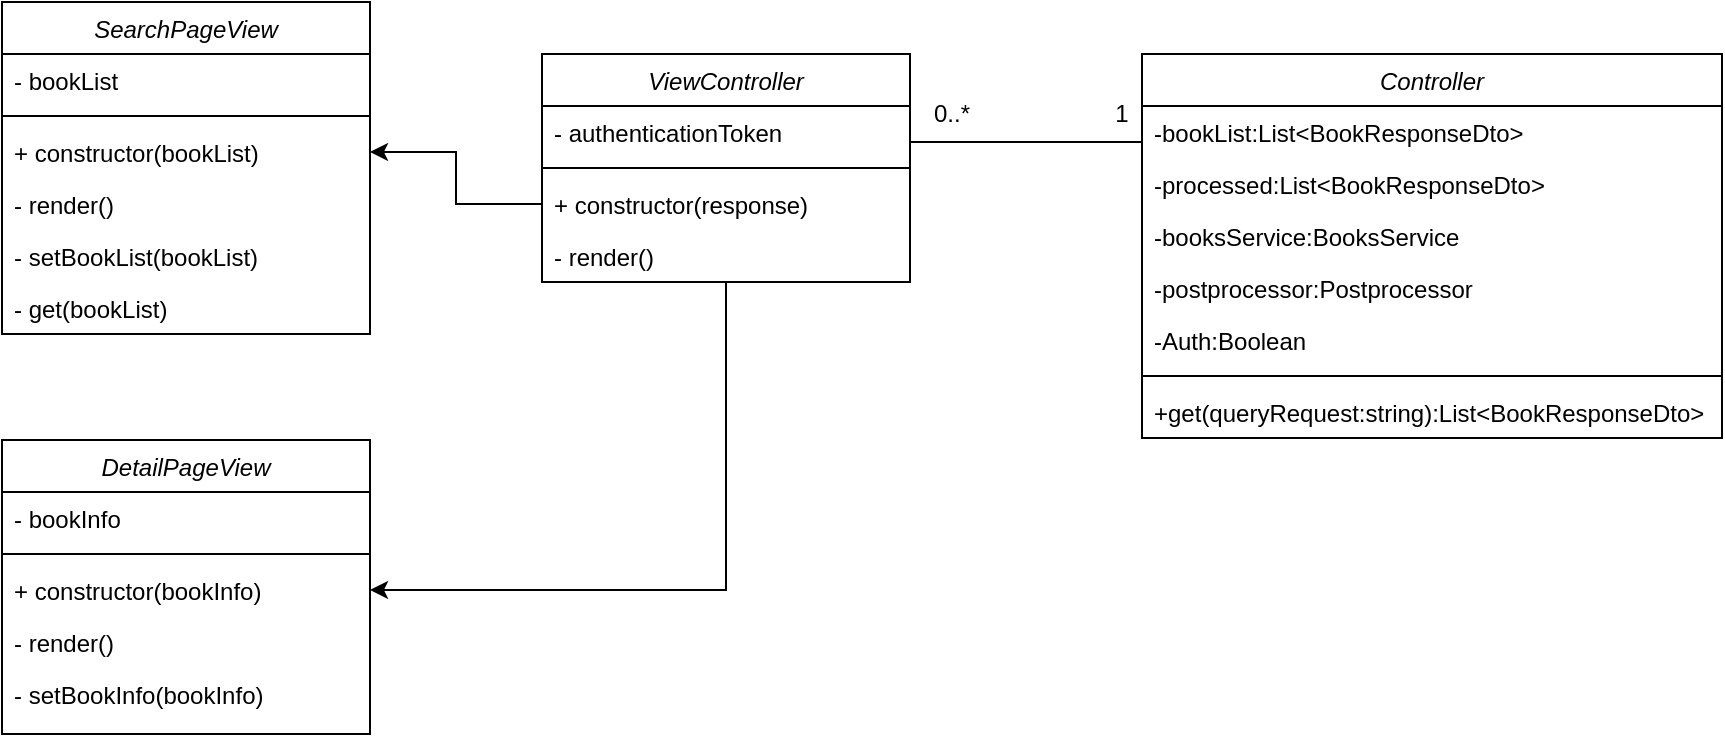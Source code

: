 <?xml version="1.0" encoding="UTF-8"?>
<mxfile version="14.6.12" type="google">
  <diagram id="C5RBs43oDa-KdzZeNtuy" name="Page-1">
    <mxGraphModel dx="1826" dy="1174" grid="1" gridSize="10" guides="1" tooltips="1" connect="1" arrows="1" fold="1" page="1" pageScale="1" pageWidth="827" pageHeight="1169" math="0" shadow="0">
      <root>
        <mxCell id="WIyWlLk6GJQsqaUBKTNV-0" />
        <mxCell id="WIyWlLk6GJQsqaUBKTNV-1" parent="WIyWlLk6GJQsqaUBKTNV-0" />
        <mxCell id="rIcRkJEfpDPE-DKYKapH-11" style="edgeStyle=orthogonalEdgeStyle;rounded=0;orthogonalLoop=1;jettySize=auto;html=1;entryX=1;entryY=0.5;entryDx=0;entryDy=0;exitX=0.5;exitY=1;exitDx=0;exitDy=0;" parent="WIyWlLk6GJQsqaUBKTNV-1" source="KyIwPCERVtKZh0uVxA03-13" target="rIcRkJEfpDPE-DKYKapH-8" edge="1">
          <mxGeometry relative="1" as="geometry">
            <mxPoint x="101.08" y="233.012" as="sourcePoint" />
          </mxGeometry>
        </mxCell>
        <mxCell id="zkfFHV4jXpPFQw0GAbJ--0" value="Controller" style="swimlane;fontStyle=2;align=center;verticalAlign=top;childLayout=stackLayout;horizontal=1;startSize=26;horizontalStack=0;resizeParent=1;resizeLast=0;collapsible=1;marginBottom=0;rounded=0;shadow=0;strokeWidth=1;" parent="WIyWlLk6GJQsqaUBKTNV-1" vertex="1">
          <mxGeometry x="310" y="120" width="290" height="192" as="geometry">
            <mxRectangle x="230" y="140" width="160" height="26" as="alternateBounds" />
          </mxGeometry>
        </mxCell>
        <mxCell id="KyIwPCERVtKZh0uVxA03-4" value="-bookList:List&lt;BookResponseDto&gt;&#xa;" style="text;align=left;verticalAlign=top;spacingLeft=4;spacingRight=4;overflow=hidden;rotatable=0;points=[[0,0.5],[1,0.5]];portConstraint=eastwest;" parent="zkfFHV4jXpPFQw0GAbJ--0" vertex="1">
          <mxGeometry y="26" width="290" height="26" as="geometry" />
        </mxCell>
        <mxCell id="KyIwPCERVtKZh0uVxA03-7" value="-processed:List&lt;BookResponseDto&gt;&#xa;" style="text;align=left;verticalAlign=top;spacingLeft=4;spacingRight=4;overflow=hidden;rotatable=0;points=[[0,0.5],[1,0.5]];portConstraint=eastwest;" parent="zkfFHV4jXpPFQw0GAbJ--0" vertex="1">
          <mxGeometry y="52" width="290" height="26" as="geometry" />
        </mxCell>
        <mxCell id="TJAdjBnr4JNYetZfP2Mc-32" value="-booksService:BooksService&#xa;" style="text;align=left;verticalAlign=top;spacingLeft=4;spacingRight=4;overflow=hidden;rotatable=0;points=[[0,0.5],[1,0.5]];portConstraint=eastwest;" parent="zkfFHV4jXpPFQw0GAbJ--0" vertex="1">
          <mxGeometry y="78" width="290" height="26" as="geometry" />
        </mxCell>
        <mxCell id="TJAdjBnr4JNYetZfP2Mc-33" value="-postprocessor:Postprocessor&#xa;" style="text;align=left;verticalAlign=top;spacingLeft=4;spacingRight=4;overflow=hidden;rotatable=0;points=[[0,0.5],[1,0.5]];portConstraint=eastwest;" parent="zkfFHV4jXpPFQw0GAbJ--0" vertex="1">
          <mxGeometry y="104" width="290" height="26" as="geometry" />
        </mxCell>
        <mxCell id="Cd2y-sdAbBTNfxTbk6kR-6" value="-Auth:Boolean&#xa;" style="text;align=left;verticalAlign=top;spacingLeft=4;spacingRight=4;overflow=hidden;rotatable=0;points=[[0,0.5],[1,0.5]];portConstraint=eastwest;" parent="zkfFHV4jXpPFQw0GAbJ--0" vertex="1">
          <mxGeometry y="130" width="290" height="26" as="geometry" />
        </mxCell>
        <mxCell id="zkfFHV4jXpPFQw0GAbJ--4" value="" style="line;html=1;strokeWidth=1;align=left;verticalAlign=middle;spacingTop=-1;spacingLeft=3;spacingRight=3;rotatable=0;labelPosition=right;points=[];portConstraint=eastwest;" parent="zkfFHV4jXpPFQw0GAbJ--0" vertex="1">
          <mxGeometry y="156" width="290" height="10" as="geometry" />
        </mxCell>
        <mxCell id="zkfFHV4jXpPFQw0GAbJ--5" value="+get(queryRequest:string):List&lt;BookResponseDto&gt;" style="text;align=left;verticalAlign=top;spacingLeft=4;spacingRight=4;overflow=hidden;rotatable=0;points=[[0,0.5],[1,0.5]];portConstraint=eastwest;" parent="zkfFHV4jXpPFQw0GAbJ--0" vertex="1">
          <mxGeometry y="166" width="290" height="26" as="geometry" />
        </mxCell>
        <mxCell id="KyIwPCERVtKZh0uVxA03-12" value="1" style="text;html=1;strokeColor=none;fillColor=none;align=center;verticalAlign=middle;whiteSpace=wrap;rounded=0;" parent="WIyWlLk6GJQsqaUBKTNV-1" vertex="1">
          <mxGeometry x="290" y="140" width="20" height="20" as="geometry" />
        </mxCell>
        <mxCell id="KyIwPCERVtKZh0uVxA03-13" value="ViewController" style="swimlane;fontStyle=2;align=center;verticalAlign=top;childLayout=stackLayout;horizontal=1;startSize=26;horizontalStack=0;resizeParent=1;resizeLast=0;collapsible=1;marginBottom=0;rounded=0;shadow=0;strokeWidth=1;" parent="WIyWlLk6GJQsqaUBKTNV-1" vertex="1">
          <mxGeometry x="10" y="120" width="184" height="114" as="geometry">
            <mxRectangle x="230" y="140" width="160" height="26" as="alternateBounds" />
          </mxGeometry>
        </mxCell>
        <mxCell id="WxyLka3byEOhRRzZj3TD-8" value="- authenticationToken&#xa;" style="text;align=left;verticalAlign=top;spacingLeft=4;spacingRight=4;overflow=hidden;rotatable=0;points=[[0,0.5],[1,0.5]];portConstraint=eastwest;" parent="KyIwPCERVtKZh0uVxA03-13" vertex="1">
          <mxGeometry y="26" width="184" height="26" as="geometry" />
        </mxCell>
        <mxCell id="KyIwPCERVtKZh0uVxA03-16" value="" style="line;html=1;strokeWidth=1;align=left;verticalAlign=middle;spacingTop=-1;spacingLeft=3;spacingRight=3;rotatable=0;labelPosition=right;points=[];portConstraint=eastwest;" parent="KyIwPCERVtKZh0uVxA03-13" vertex="1">
          <mxGeometry y="52" width="184" height="10" as="geometry" />
        </mxCell>
        <mxCell id="KyIwPCERVtKZh0uVxA03-17" value="+ constructor(response)" style="text;align=left;verticalAlign=top;spacingLeft=4;spacingRight=4;overflow=hidden;rotatable=0;points=[[0,0.5],[1,0.5]];portConstraint=eastwest;" parent="KyIwPCERVtKZh0uVxA03-13" vertex="1">
          <mxGeometry y="62" width="184" height="26" as="geometry" />
        </mxCell>
        <mxCell id="rIcRkJEfpDPE-DKYKapH-14" value="- render()" style="text;align=left;verticalAlign=top;spacingLeft=4;spacingRight=4;overflow=hidden;rotatable=0;points=[[0,0.5],[1,0.5]];portConstraint=eastwest;" parent="KyIwPCERVtKZh0uVxA03-13" vertex="1">
          <mxGeometry y="88" width="184" height="26" as="geometry" />
        </mxCell>
        <mxCell id="KyIwPCERVtKZh0uVxA03-20" value="0..*" style="text;html=1;strokeColor=none;fillColor=none;align=center;verticalAlign=middle;whiteSpace=wrap;rounded=0;" parent="WIyWlLk6GJQsqaUBKTNV-1" vertex="1">
          <mxGeometry x="200" y="140" width="30" height="20" as="geometry" />
        </mxCell>
        <mxCell id="jCG-hrCuMHHGsSeH38Ic-6" value="" style="line;strokeWidth=1;fillColor=none;align=left;verticalAlign=middle;spacingTop=-1;spacingLeft=3;spacingRight=3;rotatable=0;labelPosition=right;points=[];portConstraint=eastwest;" parent="WIyWlLk6GJQsqaUBKTNV-1" vertex="1">
          <mxGeometry x="194" y="160" width="116" height="8" as="geometry" />
        </mxCell>
        <mxCell id="rIcRkJEfpDPE-DKYKapH-0" value="SearchPageView" style="swimlane;fontStyle=2;align=center;verticalAlign=top;childLayout=stackLayout;horizontal=1;startSize=26;horizontalStack=0;resizeParent=1;resizeLast=0;collapsible=1;marginBottom=0;rounded=0;shadow=0;strokeWidth=1;" parent="WIyWlLk6GJQsqaUBKTNV-1" vertex="1">
          <mxGeometry x="-260" y="94" width="184" height="166" as="geometry">
            <mxRectangle x="230" y="140" width="160" height="26" as="alternateBounds" />
          </mxGeometry>
        </mxCell>
        <mxCell id="rIcRkJEfpDPE-DKYKapH-1" value="- bookList" style="text;align=left;verticalAlign=top;spacingLeft=4;spacingRight=4;overflow=hidden;rotatable=0;points=[[0,0.5],[1,0.5]];portConstraint=eastwest;" parent="rIcRkJEfpDPE-DKYKapH-0" vertex="1">
          <mxGeometry y="26" width="184" height="26" as="geometry" />
        </mxCell>
        <mxCell id="rIcRkJEfpDPE-DKYKapH-2" value="" style="line;html=1;strokeWidth=1;align=left;verticalAlign=middle;spacingTop=-1;spacingLeft=3;spacingRight=3;rotatable=0;labelPosition=right;points=[];portConstraint=eastwest;" parent="rIcRkJEfpDPE-DKYKapH-0" vertex="1">
          <mxGeometry y="52" width="184" height="10" as="geometry" />
        </mxCell>
        <mxCell id="rIcRkJEfpDPE-DKYKapH-3" value="+ constructor(bookList)" style="text;align=left;verticalAlign=top;spacingLeft=4;spacingRight=4;overflow=hidden;rotatable=0;points=[[0,0.5],[1,0.5]];portConstraint=eastwest;" parent="rIcRkJEfpDPE-DKYKapH-0" vertex="1">
          <mxGeometry y="62" width="184" height="26" as="geometry" />
        </mxCell>
        <mxCell id="rIcRkJEfpDPE-DKYKapH-4" value="- render()" style="text;align=left;verticalAlign=top;spacingLeft=4;spacingRight=4;overflow=hidden;rotatable=0;points=[[0,0.5],[1,0.5]];portConstraint=eastwest;" parent="rIcRkJEfpDPE-DKYKapH-0" vertex="1">
          <mxGeometry y="88" width="184" height="26" as="geometry" />
        </mxCell>
        <mxCell id="rIcRkJEfpDPE-DKYKapH-13" value="- setBookList(bookList)" style="text;align=left;verticalAlign=top;spacingLeft=4;spacingRight=4;overflow=hidden;rotatable=0;points=[[0,0.5],[1,0.5]];portConstraint=eastwest;" parent="rIcRkJEfpDPE-DKYKapH-0" vertex="1">
          <mxGeometry y="114" width="184" height="26" as="geometry" />
        </mxCell>
        <mxCell id="rIcRkJEfpDPE-DKYKapH-15" value="- get(bookList)" style="text;align=left;verticalAlign=top;spacingLeft=4;spacingRight=4;overflow=hidden;rotatable=0;points=[[0,0.5],[1,0.5]];portConstraint=eastwest;" parent="rIcRkJEfpDPE-DKYKapH-0" vertex="1">
          <mxGeometry y="140" width="184" height="26" as="geometry" />
        </mxCell>
        <mxCell id="rIcRkJEfpDPE-DKYKapH-5" value="DetailPageView" style="swimlane;fontStyle=2;align=center;verticalAlign=top;childLayout=stackLayout;horizontal=1;startSize=26;horizontalStack=0;resizeParent=1;resizeLast=0;collapsible=1;marginBottom=0;rounded=0;shadow=0;strokeWidth=1;" parent="WIyWlLk6GJQsqaUBKTNV-1" vertex="1">
          <mxGeometry x="-260" y="313" width="184" height="147" as="geometry">
            <mxRectangle x="230" y="140" width="160" height="26" as="alternateBounds" />
          </mxGeometry>
        </mxCell>
        <mxCell id="rIcRkJEfpDPE-DKYKapH-6" value="- bookInfo" style="text;align=left;verticalAlign=top;spacingLeft=4;spacingRight=4;overflow=hidden;rotatable=0;points=[[0,0.5],[1,0.5]];portConstraint=eastwest;" parent="rIcRkJEfpDPE-DKYKapH-5" vertex="1">
          <mxGeometry y="26" width="184" height="26" as="geometry" />
        </mxCell>
        <mxCell id="rIcRkJEfpDPE-DKYKapH-7" value="" style="line;html=1;strokeWidth=1;align=left;verticalAlign=middle;spacingTop=-1;spacingLeft=3;spacingRight=3;rotatable=0;labelPosition=right;points=[];portConstraint=eastwest;" parent="rIcRkJEfpDPE-DKYKapH-5" vertex="1">
          <mxGeometry y="52" width="184" height="10" as="geometry" />
        </mxCell>
        <mxCell id="rIcRkJEfpDPE-DKYKapH-8" value="+ constructor(bookInfo)" style="text;align=left;verticalAlign=top;spacingLeft=4;spacingRight=4;overflow=hidden;rotatable=0;points=[[0,0.5],[1,0.5]];portConstraint=eastwest;" parent="rIcRkJEfpDPE-DKYKapH-5" vertex="1">
          <mxGeometry y="62" width="184" height="26" as="geometry" />
        </mxCell>
        <mxCell id="rIcRkJEfpDPE-DKYKapH-9" value="- render()" style="text;align=left;verticalAlign=top;spacingLeft=4;spacingRight=4;overflow=hidden;rotatable=0;points=[[0,0.5],[1,0.5]];portConstraint=eastwest;" parent="rIcRkJEfpDPE-DKYKapH-5" vertex="1">
          <mxGeometry y="88" width="184" height="26" as="geometry" />
        </mxCell>
        <mxCell id="rIcRkJEfpDPE-DKYKapH-12" value="- setBookInfo(bookInfo)" style="text;align=left;verticalAlign=top;spacingLeft=4;spacingRight=4;overflow=hidden;rotatable=0;points=[[0,0.5],[1,0.5]];portConstraint=eastwest;" parent="rIcRkJEfpDPE-DKYKapH-5" vertex="1">
          <mxGeometry y="114" width="184" height="26" as="geometry" />
        </mxCell>
        <mxCell id="rIcRkJEfpDPE-DKYKapH-10" style="edgeStyle=orthogonalEdgeStyle;rounded=0;orthogonalLoop=1;jettySize=auto;html=1;entryX=1;entryY=0.5;entryDx=0;entryDy=0;" parent="WIyWlLk6GJQsqaUBKTNV-1" source="KyIwPCERVtKZh0uVxA03-17" target="rIcRkJEfpDPE-DKYKapH-3" edge="1">
          <mxGeometry relative="1" as="geometry" />
        </mxCell>
      </root>
    </mxGraphModel>
  </diagram>
</mxfile>
